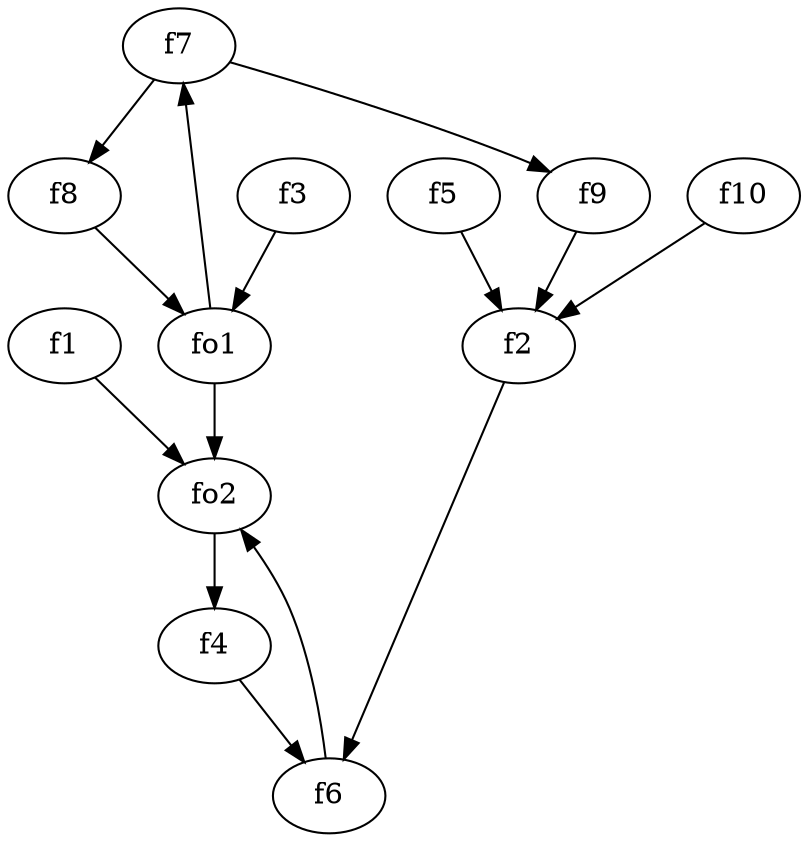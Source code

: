 strict digraph  {
f1;
f2;
f3;
f4;
f5;
f6;
f7;
f8;
f9;
f10;
fo1;
fo2;
f1 -> fo2  [weight=2];
f2 -> f6  [weight=2];
f3 -> fo1  [weight=2];
f4 -> f6  [weight=2];
f5 -> f2  [weight=2];
f6 -> fo2  [weight=2];
f7 -> f8  [weight=2];
f7 -> f9  [weight=2];
f8 -> fo1  [weight=2];
f9 -> f2  [weight=2];
f10 -> f2  [weight=2];
fo1 -> f7  [weight=2];
fo1 -> fo2  [weight=2];
fo2 -> f4  [weight=2];
}
